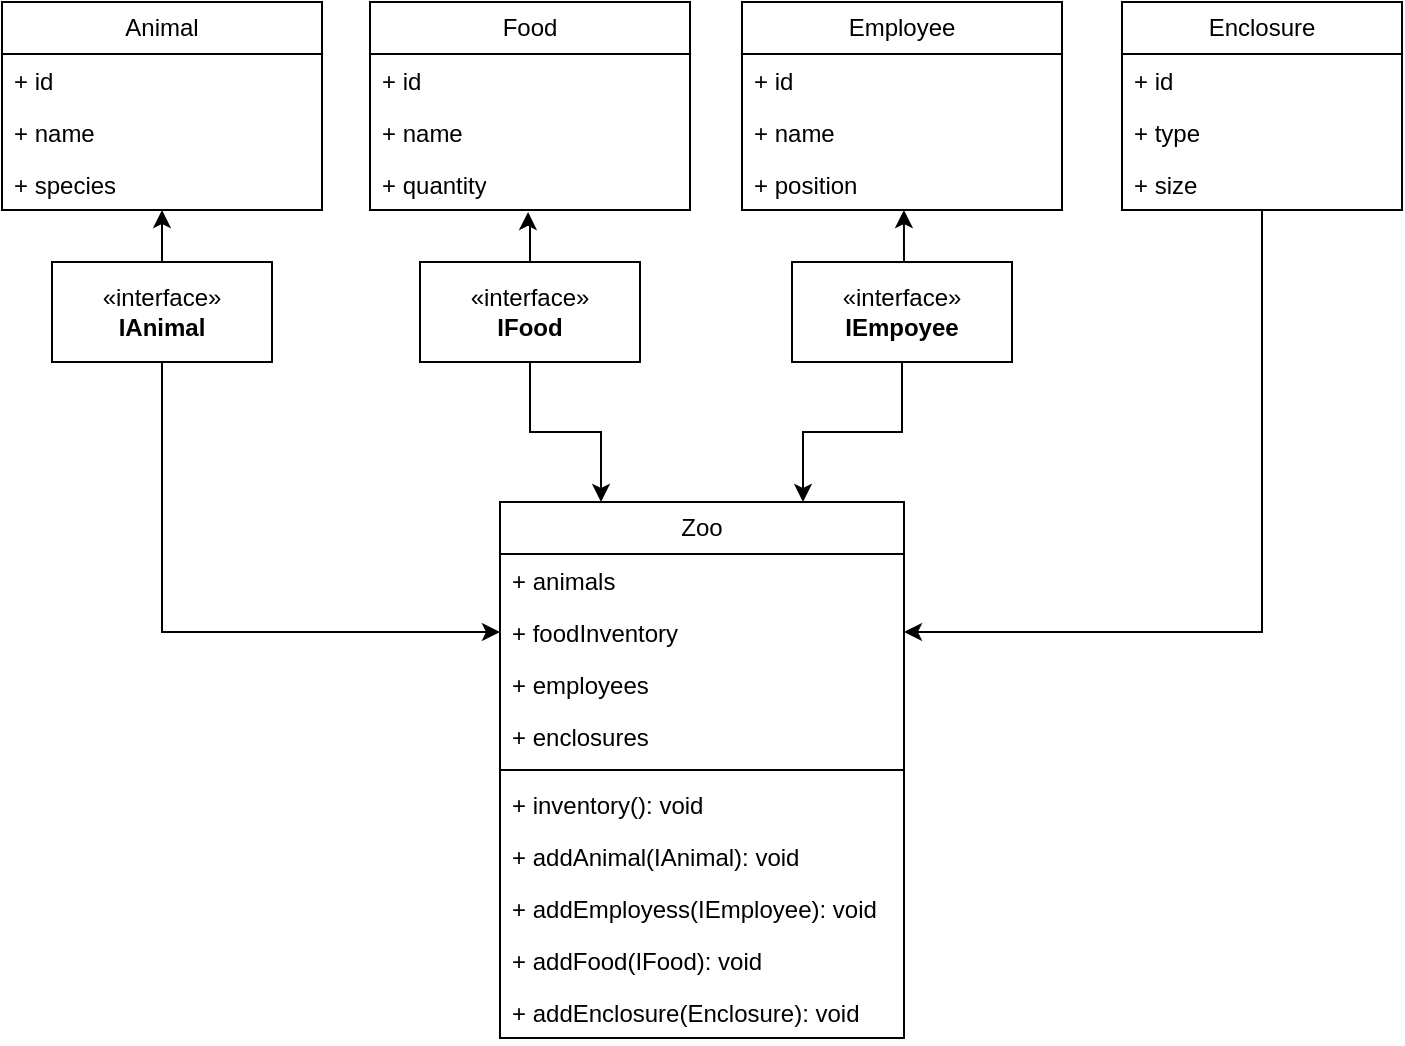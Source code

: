 <mxfile version="21.3.2" type="device">
  <diagram id="C5RBs43oDa-KdzZeNtuy" name="Page-1">
    <mxGraphModel dx="1434" dy="780" grid="1" gridSize="10" guides="1" tooltips="1" connect="1" arrows="1" fold="1" page="1" pageScale="1" pageWidth="827" pageHeight="1169" math="0" shadow="0">
      <root>
        <mxCell id="WIyWlLk6GJQsqaUBKTNV-0" />
        <mxCell id="WIyWlLk6GJQsqaUBKTNV-1" parent="WIyWlLk6GJQsqaUBKTNV-0" />
        <mxCell id="HAIDnJBw_TWGb5qqiBey-1" value="Zoo" style="swimlane;fontStyle=0;childLayout=stackLayout;horizontal=1;startSize=26;fillColor=none;horizontalStack=0;resizeParent=1;resizeParentMax=0;resizeLast=0;collapsible=1;marginBottom=0;whiteSpace=wrap;html=1;" vertex="1" parent="WIyWlLk6GJQsqaUBKTNV-1">
          <mxGeometry x="313" y="430" width="202" height="268" as="geometry" />
        </mxCell>
        <mxCell id="HAIDnJBw_TWGb5qqiBey-2" value="+ animals" style="text;strokeColor=none;fillColor=none;align=left;verticalAlign=top;spacingLeft=4;spacingRight=4;overflow=hidden;rotatable=0;points=[[0,0.5],[1,0.5]];portConstraint=eastwest;whiteSpace=wrap;html=1;" vertex="1" parent="HAIDnJBw_TWGb5qqiBey-1">
          <mxGeometry y="26" width="202" height="26" as="geometry" />
        </mxCell>
        <mxCell id="HAIDnJBw_TWGb5qqiBey-3" value="+ foodInventory" style="text;strokeColor=none;fillColor=none;align=left;verticalAlign=top;spacingLeft=4;spacingRight=4;overflow=hidden;rotatable=0;points=[[0,0.5],[1,0.5]];portConstraint=eastwest;whiteSpace=wrap;html=1;" vertex="1" parent="HAIDnJBw_TWGb5qqiBey-1">
          <mxGeometry y="52" width="202" height="26" as="geometry" />
        </mxCell>
        <mxCell id="HAIDnJBw_TWGb5qqiBey-4" value="+ employees&lt;br&gt;" style="text;strokeColor=none;fillColor=none;align=left;verticalAlign=top;spacingLeft=4;spacingRight=4;overflow=hidden;rotatable=0;points=[[0,0.5],[1,0.5]];portConstraint=eastwest;whiteSpace=wrap;html=1;" vertex="1" parent="HAIDnJBw_TWGb5qqiBey-1">
          <mxGeometry y="78" width="202" height="26" as="geometry" />
        </mxCell>
        <mxCell id="HAIDnJBw_TWGb5qqiBey-52" value="+ enclosures" style="text;strokeColor=none;fillColor=none;align=left;verticalAlign=top;spacingLeft=4;spacingRight=4;overflow=hidden;rotatable=0;points=[[0,0.5],[1,0.5]];portConstraint=eastwest;whiteSpace=wrap;html=1;" vertex="1" parent="HAIDnJBw_TWGb5qqiBey-1">
          <mxGeometry y="104" width="202" height="26" as="geometry" />
        </mxCell>
        <mxCell id="HAIDnJBw_TWGb5qqiBey-53" value="" style="line;strokeWidth=1;fillColor=none;align=left;verticalAlign=middle;spacingTop=-1;spacingLeft=3;spacingRight=3;rotatable=0;labelPosition=right;points=[];portConstraint=eastwest;strokeColor=inherit;" vertex="1" parent="HAIDnJBw_TWGb5qqiBey-1">
          <mxGeometry y="130" width="202" height="8" as="geometry" />
        </mxCell>
        <mxCell id="HAIDnJBw_TWGb5qqiBey-58" value="+ inventory(): void" style="text;strokeColor=none;fillColor=none;align=left;verticalAlign=top;spacingLeft=4;spacingRight=4;overflow=hidden;rotatable=0;points=[[0,0.5],[1,0.5]];portConstraint=eastwest;whiteSpace=wrap;html=1;" vertex="1" parent="HAIDnJBw_TWGb5qqiBey-1">
          <mxGeometry y="138" width="202" height="26" as="geometry" />
        </mxCell>
        <mxCell id="HAIDnJBw_TWGb5qqiBey-67" value="+ addAnimal(IAnimal): void" style="text;strokeColor=none;fillColor=none;align=left;verticalAlign=top;spacingLeft=4;spacingRight=4;overflow=hidden;rotatable=0;points=[[0,0.5],[1,0.5]];portConstraint=eastwest;whiteSpace=wrap;html=1;" vertex="1" parent="HAIDnJBw_TWGb5qqiBey-1">
          <mxGeometry y="164" width="202" height="26" as="geometry" />
        </mxCell>
        <mxCell id="HAIDnJBw_TWGb5qqiBey-66" value="+ addEmployess(IEmployee): void" style="text;strokeColor=none;fillColor=none;align=left;verticalAlign=top;spacingLeft=4;spacingRight=4;overflow=hidden;rotatable=0;points=[[0,0.5],[1,0.5]];portConstraint=eastwest;whiteSpace=wrap;html=1;" vertex="1" parent="HAIDnJBw_TWGb5qqiBey-1">
          <mxGeometry y="190" width="202" height="26" as="geometry" />
        </mxCell>
        <mxCell id="HAIDnJBw_TWGb5qqiBey-68" value="+ addFood(IFood): void" style="text;strokeColor=none;fillColor=none;align=left;verticalAlign=top;spacingLeft=4;spacingRight=4;overflow=hidden;rotatable=0;points=[[0,0.5],[1,0.5]];portConstraint=eastwest;whiteSpace=wrap;html=1;" vertex="1" parent="HAIDnJBw_TWGb5qqiBey-1">
          <mxGeometry y="216" width="202" height="26" as="geometry" />
        </mxCell>
        <mxCell id="HAIDnJBw_TWGb5qqiBey-69" value="+ addEnclosure(Enclosure): void" style="text;strokeColor=none;fillColor=none;align=left;verticalAlign=top;spacingLeft=4;spacingRight=4;overflow=hidden;rotatable=0;points=[[0,0.5],[1,0.5]];portConstraint=eastwest;whiteSpace=wrap;html=1;" vertex="1" parent="HAIDnJBw_TWGb5qqiBey-1">
          <mxGeometry y="242" width="202" height="26" as="geometry" />
        </mxCell>
        <mxCell id="HAIDnJBw_TWGb5qqiBey-17" value="Employee" style="swimlane;fontStyle=0;childLayout=stackLayout;horizontal=1;startSize=26;fillColor=none;horizontalStack=0;resizeParent=1;resizeParentMax=0;resizeLast=0;collapsible=1;marginBottom=0;whiteSpace=wrap;html=1;" vertex="1" parent="WIyWlLk6GJQsqaUBKTNV-1">
          <mxGeometry x="434" y="180" width="160" height="104" as="geometry" />
        </mxCell>
        <mxCell id="HAIDnJBw_TWGb5qqiBey-18" value="+ id" style="text;strokeColor=none;fillColor=none;align=left;verticalAlign=top;spacingLeft=4;spacingRight=4;overflow=hidden;rotatable=0;points=[[0,0.5],[1,0.5]];portConstraint=eastwest;whiteSpace=wrap;html=1;" vertex="1" parent="HAIDnJBw_TWGb5qqiBey-17">
          <mxGeometry y="26" width="160" height="26" as="geometry" />
        </mxCell>
        <mxCell id="HAIDnJBw_TWGb5qqiBey-19" value="+ name" style="text;strokeColor=none;fillColor=none;align=left;verticalAlign=top;spacingLeft=4;spacingRight=4;overflow=hidden;rotatable=0;points=[[0,0.5],[1,0.5]];portConstraint=eastwest;whiteSpace=wrap;html=1;" vertex="1" parent="HAIDnJBw_TWGb5qqiBey-17">
          <mxGeometry y="52" width="160" height="26" as="geometry" />
        </mxCell>
        <mxCell id="HAIDnJBw_TWGb5qqiBey-20" value="+ position" style="text;strokeColor=none;fillColor=none;align=left;verticalAlign=top;spacingLeft=4;spacingRight=4;overflow=hidden;rotatable=0;points=[[0,0.5],[1,0.5]];portConstraint=eastwest;whiteSpace=wrap;html=1;" vertex="1" parent="HAIDnJBw_TWGb5qqiBey-17">
          <mxGeometry y="78" width="160" height="26" as="geometry" />
        </mxCell>
        <mxCell id="HAIDnJBw_TWGb5qqiBey-38" style="edgeStyle=orthogonalEdgeStyle;rounded=0;orthogonalLoop=1;jettySize=auto;html=1;entryX=1;entryY=0.5;entryDx=0;entryDy=0;" edge="1" parent="WIyWlLk6GJQsqaUBKTNV-1" source="HAIDnJBw_TWGb5qqiBey-21" target="HAIDnJBw_TWGb5qqiBey-3">
          <mxGeometry relative="1" as="geometry" />
        </mxCell>
        <mxCell id="HAIDnJBw_TWGb5qqiBey-21" value="Enclosure" style="swimlane;fontStyle=0;childLayout=stackLayout;horizontal=1;startSize=26;fillColor=none;horizontalStack=0;resizeParent=1;resizeParentMax=0;resizeLast=0;collapsible=1;marginBottom=0;whiteSpace=wrap;html=1;" vertex="1" parent="WIyWlLk6GJQsqaUBKTNV-1">
          <mxGeometry x="624" y="180" width="140" height="104" as="geometry" />
        </mxCell>
        <mxCell id="HAIDnJBw_TWGb5qqiBey-22" value="+ id" style="text;strokeColor=none;fillColor=none;align=left;verticalAlign=top;spacingLeft=4;spacingRight=4;overflow=hidden;rotatable=0;points=[[0,0.5],[1,0.5]];portConstraint=eastwest;whiteSpace=wrap;html=1;" vertex="1" parent="HAIDnJBw_TWGb5qqiBey-21">
          <mxGeometry y="26" width="140" height="26" as="geometry" />
        </mxCell>
        <mxCell id="HAIDnJBw_TWGb5qqiBey-23" value="+ type" style="text;strokeColor=none;fillColor=none;align=left;verticalAlign=top;spacingLeft=4;spacingRight=4;overflow=hidden;rotatable=0;points=[[0,0.5],[1,0.5]];portConstraint=eastwest;whiteSpace=wrap;html=1;" vertex="1" parent="HAIDnJBw_TWGb5qqiBey-21">
          <mxGeometry y="52" width="140" height="26" as="geometry" />
        </mxCell>
        <mxCell id="HAIDnJBw_TWGb5qqiBey-24" value="+ size" style="text;strokeColor=none;fillColor=none;align=left;verticalAlign=top;spacingLeft=4;spacingRight=4;overflow=hidden;rotatable=0;points=[[0,0.5],[1,0.5]];portConstraint=eastwest;whiteSpace=wrap;html=1;" vertex="1" parent="HAIDnJBw_TWGb5qqiBey-21">
          <mxGeometry y="78" width="140" height="26" as="geometry" />
        </mxCell>
        <mxCell id="HAIDnJBw_TWGb5qqiBey-27" value="Food" style="swimlane;fontStyle=0;childLayout=stackLayout;horizontal=1;startSize=26;fillColor=none;horizontalStack=0;resizeParent=1;resizeParentMax=0;resizeLast=0;collapsible=1;marginBottom=0;whiteSpace=wrap;html=1;" vertex="1" parent="WIyWlLk6GJQsqaUBKTNV-1">
          <mxGeometry x="248" y="180" width="160" height="104" as="geometry" />
        </mxCell>
        <mxCell id="HAIDnJBw_TWGb5qqiBey-28" value="+ id" style="text;strokeColor=none;fillColor=none;align=left;verticalAlign=top;spacingLeft=4;spacingRight=4;overflow=hidden;rotatable=0;points=[[0,0.5],[1,0.5]];portConstraint=eastwest;whiteSpace=wrap;html=1;" vertex="1" parent="HAIDnJBw_TWGb5qqiBey-27">
          <mxGeometry y="26" width="160" height="26" as="geometry" />
        </mxCell>
        <mxCell id="HAIDnJBw_TWGb5qqiBey-29" value="+ name" style="text;strokeColor=none;fillColor=none;align=left;verticalAlign=top;spacingLeft=4;spacingRight=4;overflow=hidden;rotatable=0;points=[[0,0.5],[1,0.5]];portConstraint=eastwest;whiteSpace=wrap;html=1;" vertex="1" parent="HAIDnJBw_TWGb5qqiBey-27">
          <mxGeometry y="52" width="160" height="26" as="geometry" />
        </mxCell>
        <mxCell id="HAIDnJBw_TWGb5qqiBey-30" value="+ quantity" style="text;strokeColor=none;fillColor=none;align=left;verticalAlign=top;spacingLeft=4;spacingRight=4;overflow=hidden;rotatable=0;points=[[0,0.5],[1,0.5]];portConstraint=eastwest;whiteSpace=wrap;html=1;" vertex="1" parent="HAIDnJBw_TWGb5qqiBey-27">
          <mxGeometry y="78" width="160" height="26" as="geometry" />
        </mxCell>
        <mxCell id="HAIDnJBw_TWGb5qqiBey-31" value="Animal" style="swimlane;fontStyle=0;childLayout=stackLayout;horizontal=1;startSize=26;fillColor=none;horizontalStack=0;resizeParent=1;resizeParentMax=0;resizeLast=0;collapsible=1;marginBottom=0;whiteSpace=wrap;html=1;" vertex="1" parent="WIyWlLk6GJQsqaUBKTNV-1">
          <mxGeometry x="64" y="180" width="160" height="104" as="geometry" />
        </mxCell>
        <mxCell id="HAIDnJBw_TWGb5qqiBey-32" value="+ id" style="text;strokeColor=none;fillColor=none;align=left;verticalAlign=top;spacingLeft=4;spacingRight=4;overflow=hidden;rotatable=0;points=[[0,0.5],[1,0.5]];portConstraint=eastwest;whiteSpace=wrap;html=1;" vertex="1" parent="HAIDnJBw_TWGb5qqiBey-31">
          <mxGeometry y="26" width="160" height="26" as="geometry" />
        </mxCell>
        <mxCell id="HAIDnJBw_TWGb5qqiBey-33" value="+ name" style="text;strokeColor=none;fillColor=none;align=left;verticalAlign=top;spacingLeft=4;spacingRight=4;overflow=hidden;rotatable=0;points=[[0,0.5],[1,0.5]];portConstraint=eastwest;whiteSpace=wrap;html=1;" vertex="1" parent="HAIDnJBw_TWGb5qqiBey-31">
          <mxGeometry y="52" width="160" height="26" as="geometry" />
        </mxCell>
        <mxCell id="HAIDnJBw_TWGb5qqiBey-34" value="+ species" style="text;strokeColor=none;fillColor=none;align=left;verticalAlign=top;spacingLeft=4;spacingRight=4;overflow=hidden;rotatable=0;points=[[0,0.5],[1,0.5]];portConstraint=eastwest;whiteSpace=wrap;html=1;" vertex="1" parent="HAIDnJBw_TWGb5qqiBey-31">
          <mxGeometry y="78" width="160" height="26" as="geometry" />
        </mxCell>
        <mxCell id="HAIDnJBw_TWGb5qqiBey-46" style="edgeStyle=orthogonalEdgeStyle;rounded=0;orthogonalLoop=1;jettySize=auto;html=1;entryX=0.494;entryY=1.038;entryDx=0;entryDy=0;entryPerimeter=0;" edge="1" parent="WIyWlLk6GJQsqaUBKTNV-1" source="HAIDnJBw_TWGb5qqiBey-39" target="HAIDnJBw_TWGb5qqiBey-30">
          <mxGeometry relative="1" as="geometry" />
        </mxCell>
        <mxCell id="HAIDnJBw_TWGb5qqiBey-50" style="edgeStyle=orthogonalEdgeStyle;rounded=0;orthogonalLoop=1;jettySize=auto;html=1;entryX=0.25;entryY=0;entryDx=0;entryDy=0;" edge="1" parent="WIyWlLk6GJQsqaUBKTNV-1" source="HAIDnJBw_TWGb5qqiBey-39" target="HAIDnJBw_TWGb5qqiBey-1">
          <mxGeometry relative="1" as="geometry" />
        </mxCell>
        <mxCell id="HAIDnJBw_TWGb5qqiBey-39" value="«interface»&lt;br&gt;&lt;b&gt;IFood&lt;/b&gt;" style="html=1;whiteSpace=wrap;" vertex="1" parent="WIyWlLk6GJQsqaUBKTNV-1">
          <mxGeometry x="273" y="310" width="110" height="50" as="geometry" />
        </mxCell>
        <mxCell id="HAIDnJBw_TWGb5qqiBey-48" style="edgeStyle=orthogonalEdgeStyle;rounded=0;orthogonalLoop=1;jettySize=auto;html=1;exitX=0.5;exitY=0;exitDx=0;exitDy=0;entryX=0.506;entryY=1;entryDx=0;entryDy=0;entryPerimeter=0;" edge="1" parent="WIyWlLk6GJQsqaUBKTNV-1" source="HAIDnJBw_TWGb5qqiBey-40" target="HAIDnJBw_TWGb5qqiBey-20">
          <mxGeometry relative="1" as="geometry" />
        </mxCell>
        <mxCell id="HAIDnJBw_TWGb5qqiBey-51" style="edgeStyle=orthogonalEdgeStyle;rounded=0;orthogonalLoop=1;jettySize=auto;html=1;entryX=0.75;entryY=0;entryDx=0;entryDy=0;" edge="1" parent="WIyWlLk6GJQsqaUBKTNV-1" source="HAIDnJBw_TWGb5qqiBey-40" target="HAIDnJBw_TWGb5qqiBey-1">
          <mxGeometry relative="1" as="geometry" />
        </mxCell>
        <mxCell id="HAIDnJBw_TWGb5qqiBey-40" value="«interface»&lt;br&gt;&lt;b&gt;IEmpoyee&lt;/b&gt;" style="html=1;whiteSpace=wrap;" vertex="1" parent="WIyWlLk6GJQsqaUBKTNV-1">
          <mxGeometry x="459" y="310" width="110" height="50" as="geometry" />
        </mxCell>
        <mxCell id="HAIDnJBw_TWGb5qqiBey-42" style="edgeStyle=orthogonalEdgeStyle;rounded=0;orthogonalLoop=1;jettySize=auto;html=1;" edge="1" parent="WIyWlLk6GJQsqaUBKTNV-1" source="HAIDnJBw_TWGb5qqiBey-41" target="HAIDnJBw_TWGb5qqiBey-31">
          <mxGeometry relative="1" as="geometry" />
        </mxCell>
        <mxCell id="HAIDnJBw_TWGb5qqiBey-49" style="edgeStyle=orthogonalEdgeStyle;rounded=0;orthogonalLoop=1;jettySize=auto;html=1;entryX=0;entryY=0.5;entryDx=0;entryDy=0;" edge="1" parent="WIyWlLk6GJQsqaUBKTNV-1" source="HAIDnJBw_TWGb5qqiBey-41" target="HAIDnJBw_TWGb5qqiBey-3">
          <mxGeometry relative="1" as="geometry" />
        </mxCell>
        <mxCell id="HAIDnJBw_TWGb5qqiBey-41" value="«interface»&lt;br&gt;&lt;b&gt;IAnimal&lt;/b&gt;" style="html=1;whiteSpace=wrap;" vertex="1" parent="WIyWlLk6GJQsqaUBKTNV-1">
          <mxGeometry x="89" y="310" width="110" height="50" as="geometry" />
        </mxCell>
      </root>
    </mxGraphModel>
  </diagram>
</mxfile>
